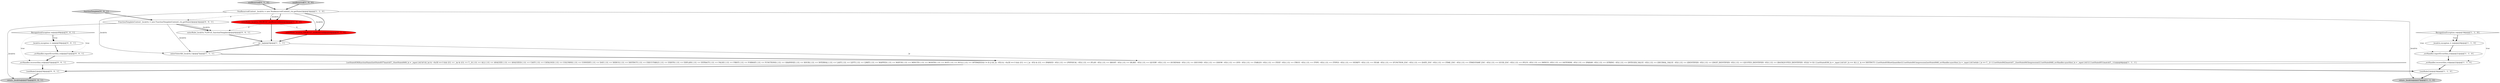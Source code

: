 digraph {
2 [style = filled, label = "RecognitionException re@@@19@@@['1', '1', '0']", fillcolor = white, shape = diamond image = "AAA0AAABBB1BBB"];
16 [style = filled, label = "_errHandler.reportError(this,re)@@@51@@@['0', '0', '1']", fillcolor = white, shape = ellipse image = "AAA0AAABBB3BBB"];
19 [style = filled, label = "functionTemplate['0', '0', '1']", fillcolor = lightgray, shape = diamond image = "AAA0AAABBB3BBB"];
10 [style = filled, label = "_errHandler.recover(this,re)@@@22@@@['1', '1', '0']", fillcolor = white, shape = ellipse image = "AAA0AAABBB1BBB"];
12 [style = filled, label = "enterRule(_localctx,104,RULE_nonReserved)@@@4@@@['0', '1', '0']", fillcolor = red, shape = ellipse image = "AAA1AAABBB2BBB"];
15 [style = filled, label = "_localctx.exception = re@@@50@@@['0', '0', '1']", fillcolor = white, shape = ellipse image = "AAA0AAABBB3BBB"];
3 [style = filled, label = "return _localctx@@@27@@@['1', '1', '0']", fillcolor = lightgray, shape = ellipse image = "AAA0AAABBB1BBB"];
9 [style = filled, label = "_errHandler.reportError(this,re)@@@21@@@['1', '1', '0']", fillcolor = white, shape = ellipse image = "AAA0AAABBB1BBB"];
21 [style = filled, label = "return _localctx@@@57@@@['0', '0', '1']", fillcolor = lightgray, shape = ellipse image = "AAA0AAABBB3BBB"];
13 [style = filled, label = "nonReserved['0', '1', '0']", fillcolor = lightgray, shape = diamond image = "AAA0AAABBB2BBB"];
0 [style = filled, label = "_localctx.exception = re@@@20@@@['1', '1', '0']", fillcolor = white, shape = ellipse image = "AAA0AAABBB1BBB"];
4 [style = filled, label = "nonReserved['1', '0', '0']", fillcolor = lightgray, shape = diamond image = "AAA0AAABBB1BBB"];
18 [style = filled, label = "_errHandler.recover(this,re)@@@52@@@['0', '0', '1']", fillcolor = white, shape = ellipse image = "AAA0AAABBB3BBB"];
6 [style = filled, label = "enterOuterAlt(_localctx,1)@@@7@@@['1', '1', '1']", fillcolor = white, shape = ellipse image = "AAA0AAABBB1BBB"];
7 [style = filled, label = "enterRule(_localctx,106,RULE_nonReserved)@@@4@@@['1', '0', '0']", fillcolor = red, shape = ellipse image = "AAA1AAABBB1BBB"];
20 [style = filled, label = "FunctionTemplateContext _localctx = new FunctionTemplateContext(_ctx,getState())@@@3@@@['0', '0', '1']", fillcolor = white, shape = ellipse image = "AAA0AAABBB3BBB"];
5 [style = filled, label = "{setState(636)functionName()setState(637)match(T__0)setState(649)_la = _input.LA(1)if ((((_la) & ~0x3f) == 0 && ((1L << _la) & ((1L << T__0) | (1L << ALL) | (1L << ANALYZE) | (1L << ANALYZED) | (1L << CAST) | (1L << CATALOGS) | (1L << COLUMNS) | (1L << CONVERT) | (1L << DAY) | (1L << DEBUG) | (1L << DISTINCT) | (1L << EXECUTABLE) | (1L << EXISTS) | (1L << EXPLAIN) | (1L << EXTRACT) | (1L << FALSE) | (1L << FIRST) | (1L << FORMAT) | (1L << FUNCTIONS) | (1L << GRAPHVIZ) | (1L << HOUR) | (1L << INTERVAL) | (1L << LAST) | (1L << LEFT) | (1L << LIMIT) | (1L << MAPPED) | (1L << MATCH) | (1L << MINUTE) | (1L << MONTH) | (1L << NOT) | (1L << NULL) | (1L << OPTIMIZED))) != 0) || ((((_la - 65)) & ~0x3f) == 0 && ((1L << (_la - 65)) & ((1L << (PARSED - 65)) | (1L << (PHYSICAL - 65)) | (1L << (PLAN - 65)) | (1L << (RIGHT - 65)) | (1L << (RLIKE - 65)) | (1L << (QUERY - 65)) | (1L << (SCHEMAS - 65)) | (1L << (SECOND - 65)) | (1L << (SHOW - 65)) | (1L << (SYS - 65)) | (1L << (TABLES - 65)) | (1L << (TEXT - 65)) | (1L << (TRUE - 65)) | (1L << (TYPE - 65)) | (1L << (TYPES - 65)) | (1L << (VERIFY - 65)) | (1L << (YEAR - 65)) | (1L << (FUNCTION_ESC - 65)) | (1L << (DATE_ESC - 65)) | (1L << (TIME_ESC - 65)) | (1L << (TIMESTAMP_ESC - 65)) | (1L << (GUID_ESC - 65)) | (1L << (PLUS - 65)) | (1L << (MINUS - 65)) | (1L << (ASTERISK - 65)) | (1L << (PARAM - 65)) | (1L << (STRING - 65)) | (1L << (INTEGER_VALUE - 65)) | (1L << (DECIMAL_VALUE - 65)) | (1L << (IDENTIFIER - 65)) | (1L << (DIGIT_IDENTIFIER - 65)) | (1L << (QUOTED_IDENTIFIER - 65)) | (1L << (BACKQUOTED_IDENTIFIER - 65)))) != 0)) {{setState(639)_la = _input.LA(1)if (_la == ALL || _la == DISTINCT) {{setState(638)setQuantifier()}}setState(641)expression()setState(646)_errHandler.sync(this)_la = _input.LA(1)while (_la == T__2) {{{setState(642)match(T__2)setState(643)expression()}}setState(648)_errHandler.sync(this)_la = _input.LA(1)}}}setState(651)match(T__1)}@@@8@@@['1', '1', '1']", fillcolor = white, shape = ellipse image = "AAA0AAABBB1BBB"];
11 [style = filled, label = "int _la@@@5@@@['1', '1', '1']", fillcolor = white, shape = ellipse image = "AAA0AAABBB1BBB"];
14 [style = filled, label = "RecognitionException re@@@49@@@['0', '0', '1']", fillcolor = white, shape = diamond image = "AAA0AAABBB3BBB"];
17 [style = filled, label = "{exitRule()}@@@54@@@['0', '0', '1']", fillcolor = white, shape = ellipse image = "AAA0AAABBB3BBB"];
22 [style = filled, label = "enterRule(_localctx,74,RULE_functionTemplate)@@@4@@@['0', '0', '1']", fillcolor = white, shape = ellipse image = "AAA0AAABBB3BBB"];
8 [style = filled, label = "NonReservedContext _localctx = new NonReservedContext(_ctx,getState())@@@3@@@['1', '1', '0']", fillcolor = white, shape = ellipse image = "AAA0AAABBB1BBB"];
1 [style = filled, label = "{exitRule()}@@@24@@@['1', '1', '0']", fillcolor = white, shape = ellipse image = "AAA0AAABBB1BBB"];
20->6 [style = solid, label="_localctx"];
0->9 [style = bold, label=""];
7->11 [style = bold, label=""];
16->18 [style = bold, label=""];
2->0 [style = dotted, label="true"];
8->6 [style = solid, label="_localctx"];
8->3 [style = solid, label="_localctx"];
8->12 [style = solid, label="_localctx"];
19->20 [style = bold, label=""];
11->6 [style = bold, label=""];
12->11 [style = bold, label=""];
20->21 [style = solid, label="_localctx"];
1->3 [style = bold, label=""];
8->20 [style = dashed, label="0"];
18->17 [style = bold, label=""];
9->10 [style = bold, label=""];
15->16 [style = bold, label=""];
5->17 [style = bold, label=""];
8->7 [style = bold, label=""];
20->22 [style = bold, label=""];
14->16 [style = dotted, label="true"];
5->1 [style = bold, label=""];
6->5 [style = bold, label=""];
14->15 [style = dotted, label="true"];
2->0 [style = bold, label=""];
11->5 [style = solid, label="_la"];
2->9 [style = dotted, label="true"];
8->7 [style = solid, label="_localctx"];
7->12 [style = dashed, label="0"];
4->8 [style = bold, label=""];
14->15 [style = bold, label=""];
13->8 [style = bold, label=""];
10->1 [style = bold, label=""];
20->22 [style = solid, label="_localctx"];
17->21 [style = bold, label=""];
14->18 [style = dotted, label="true"];
22->11 [style = bold, label=""];
8->12 [style = bold, label=""];
7->22 [style = dashed, label="0"];
2->10 [style = dotted, label="true"];
}
